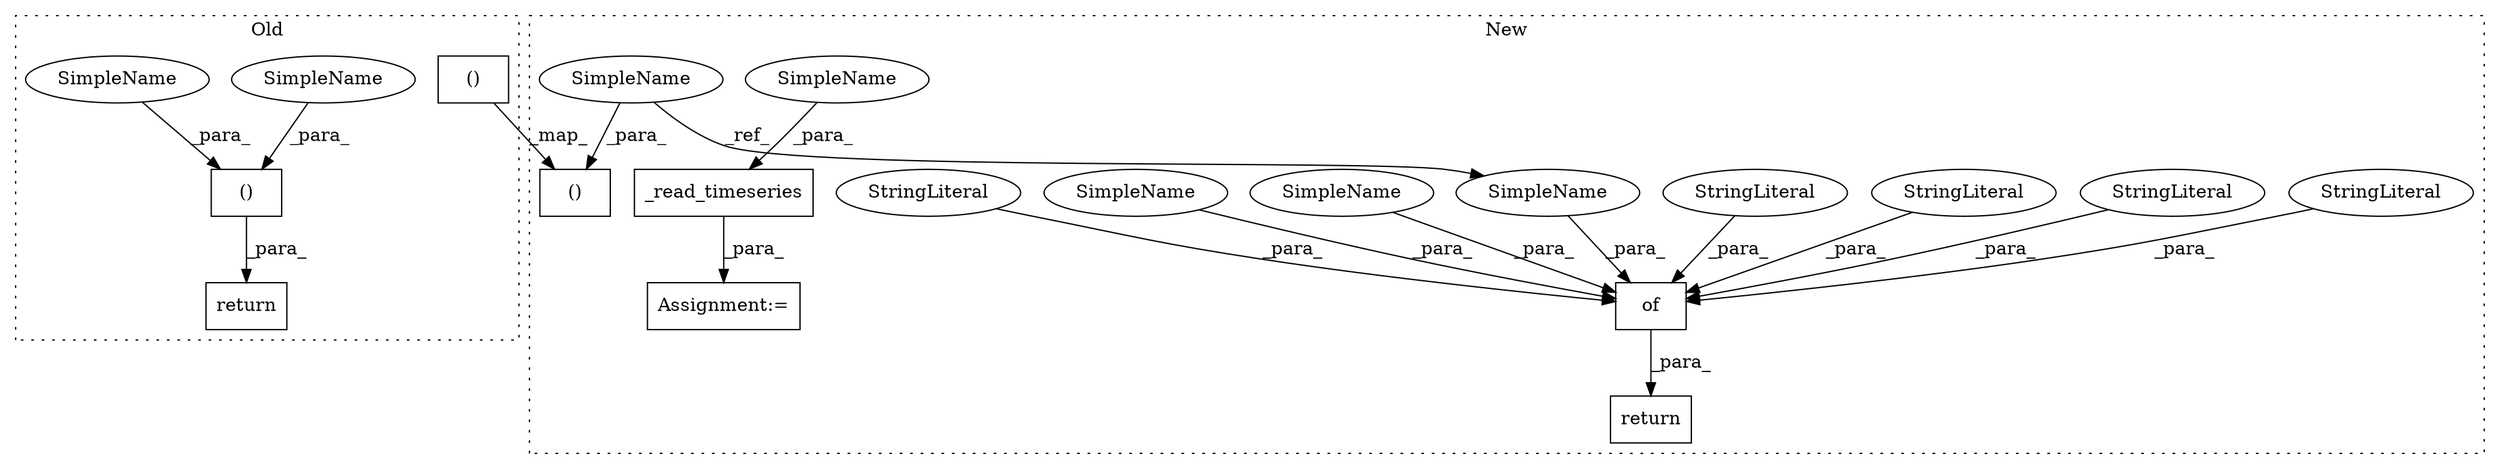 digraph G {
subgraph cluster0 {
1 [label="return" a="41" s="2763" l="12" shape="box"];
8 [label="()" a="106" s="2775" l="48" shape="box"];
9 [label="()" a="106" s="2662" l="20" shape="box"];
15 [label="SimpleName" a="42" s="2817" l="6" shape="ellipse"];
20 [label="SimpleName" a="42" s="2775" l="1" shape="ellipse"];
label = "Old";
style="dotted";
}
subgraph cluster1 {
2 [label="of" a="32" s="2803,2851" l="3,1" shape="box"];
3 [label="return" a="41" s="2792" l="7" shape="box"];
4 [label="StringLiteral" a="45" s="2812" l="3" shape="ellipse"];
5 [label="StringLiteral" a="45" s="2840" l="6" shape="ellipse"];
6 [label="StringLiteral" a="45" s="2824" l="8" shape="ellipse"];
7 [label="StringLiteral" a="45" s="2806" l="3" shape="ellipse"];
10 [label="()" a="106" s="2735" l="20" shape="box"];
11 [label="SimpleName" a="42" s="2436" l="1" shape="ellipse"];
12 [label="_read_timeseries" a="32" s="2762,2785" l="17,1" shape="box"];
13 [label="Assignment:=" a="7" s="2755" l="2" shape="box"];
14 [label="StringLiteral" a="45" s="2818" l="3" shape="ellipse"];
16 [label="SimpleName" a="42" s="2847" l="4" shape="ellipse"];
17 [label="SimpleName" a="42" s="2779" l="4" shape="ellipse"];
18 [label="SimpleName" a="42" s="2810" l="1" shape="ellipse"];
19 [label="SimpleName" a="42" s="2833" l="6" shape="ellipse"];
label = "New";
style="dotted";
}
2 -> 3 [label="_para_"];
4 -> 2 [label="_para_"];
5 -> 2 [label="_para_"];
6 -> 2 [label="_para_"];
7 -> 2 [label="_para_"];
8 -> 1 [label="_para_"];
9 -> 10 [label="_map_"];
11 -> 10 [label="_para_"];
11 -> 18 [label="_ref_"];
12 -> 13 [label="_para_"];
14 -> 2 [label="_para_"];
15 -> 8 [label="_para_"];
16 -> 2 [label="_para_"];
17 -> 12 [label="_para_"];
18 -> 2 [label="_para_"];
19 -> 2 [label="_para_"];
20 -> 8 [label="_para_"];
}